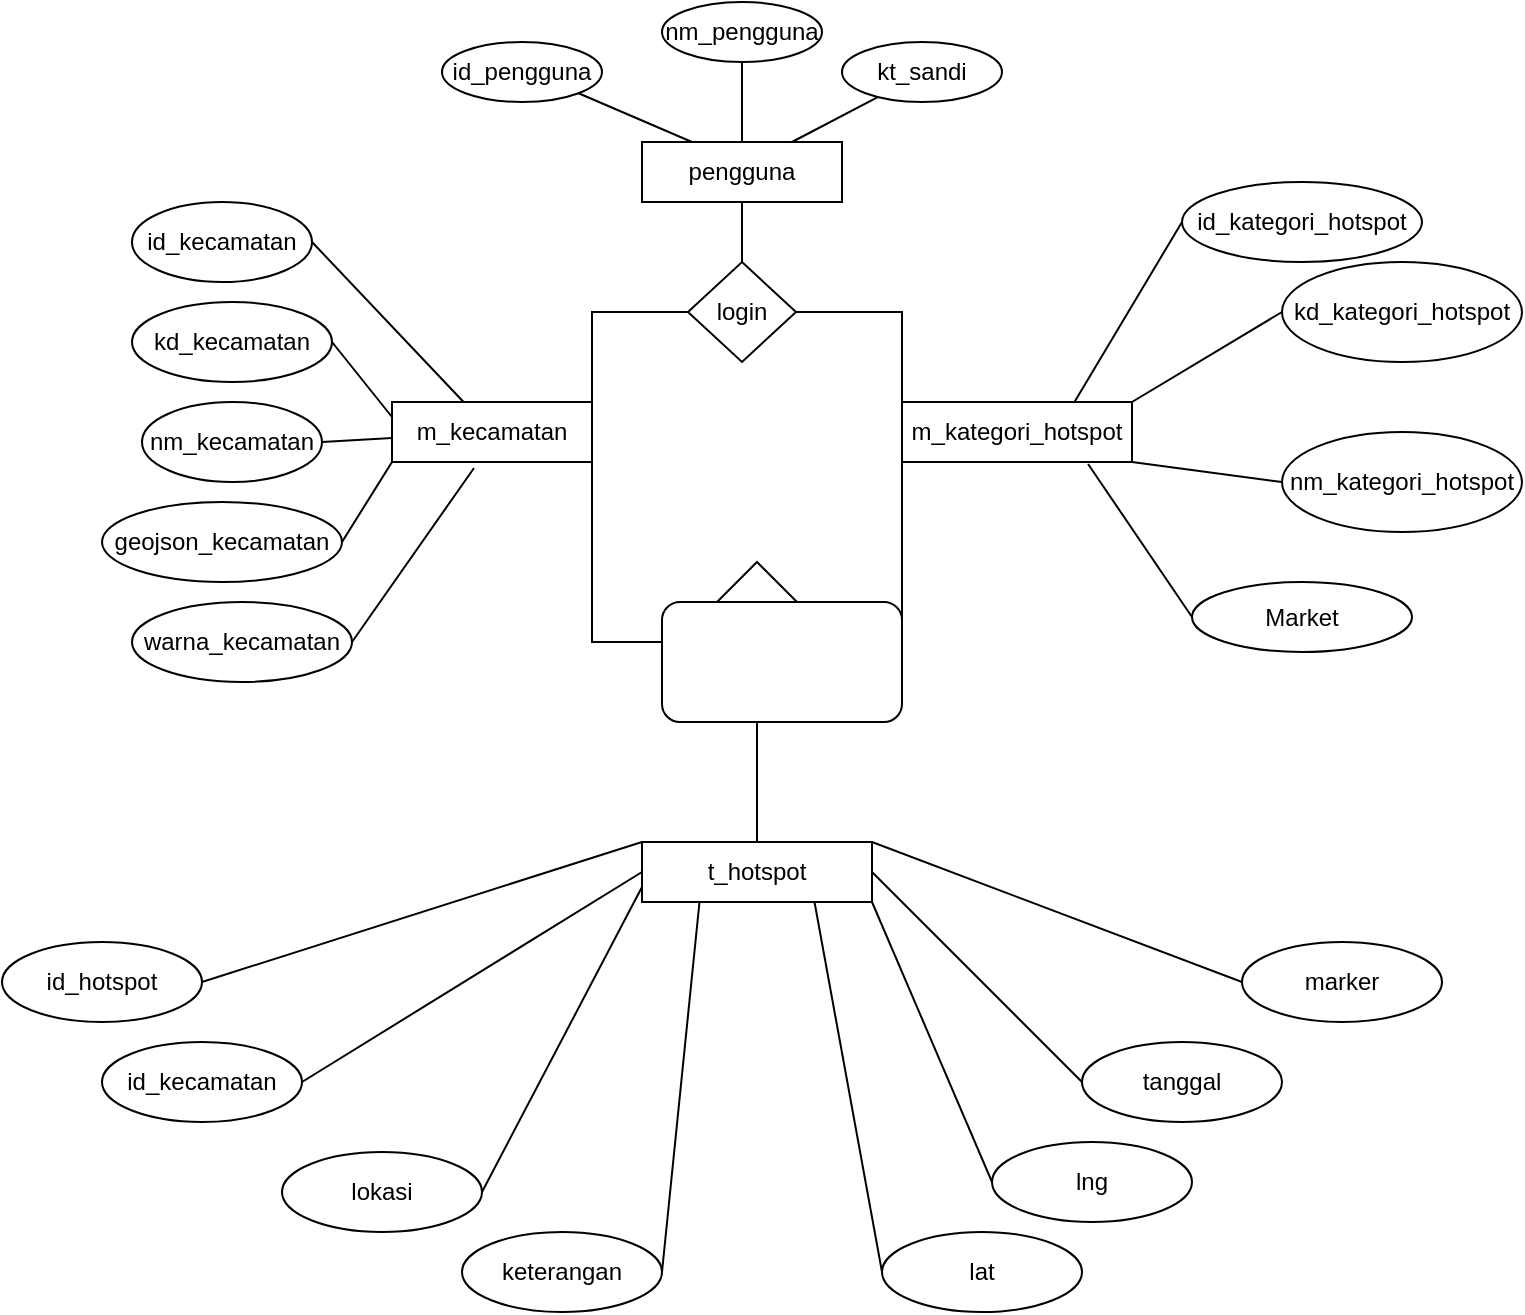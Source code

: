 <mxfile version="20.2.8" type="github">
  <diagram id="FhnmaERMxof0ddQNYHhR" name="Halaman-1">
    <mxGraphModel dx="1157" dy="1832" grid="1" gridSize="10" guides="1" tooltips="1" connect="1" arrows="1" fold="1" page="1" pageScale="1" pageWidth="827" pageHeight="1169" math="0" shadow="0">
      <root>
        <mxCell id="0" />
        <mxCell id="1" parent="0" />
        <mxCell id="m4msL5Y1Op4crRbXGLQl-36" style="edgeStyle=none;rounded=1;orthogonalLoop=1;jettySize=auto;html=1;exitX=0.5;exitY=1;exitDx=0;exitDy=0;entryX=0.5;entryY=0;entryDx=0;entryDy=0;endArrow=none;endFill=0;" parent="1" source="m4msL5Y1Op4crRbXGLQl-1" target="m4msL5Y1Op4crRbXGLQl-35" edge="1">
          <mxGeometry relative="1" as="geometry" />
        </mxCell>
        <mxCell id="m4msL5Y1Op4crRbXGLQl-1" value="pengguna" style="rounded=0;whiteSpace=wrap;html=1;" parent="1" vertex="1">
          <mxGeometry x="340" y="60" width="100" height="30" as="geometry" />
        </mxCell>
        <mxCell id="m4msL5Y1Op4crRbXGLQl-6" style="rounded=1;orthogonalLoop=1;jettySize=auto;html=1;exitX=1;exitY=1;exitDx=0;exitDy=0;entryX=0.25;entryY=0;entryDx=0;entryDy=0;endArrow=none;endFill=0;" parent="1" source="m4msL5Y1Op4crRbXGLQl-2" target="m4msL5Y1Op4crRbXGLQl-1" edge="1">
          <mxGeometry relative="1" as="geometry" />
        </mxCell>
        <mxCell id="m4msL5Y1Op4crRbXGLQl-2" value="id_pengguna" style="ellipse;whiteSpace=wrap;html=1;" parent="1" vertex="1">
          <mxGeometry x="240" y="10" width="80" height="30" as="geometry" />
        </mxCell>
        <mxCell id="m4msL5Y1Op4crRbXGLQl-7" style="orthogonalLoop=1;jettySize=auto;html=1;exitX=0.5;exitY=1;exitDx=0;exitDy=0;entryX=0.5;entryY=0;entryDx=0;entryDy=0;rounded=1;endArrow=none;endFill=0;" parent="1" source="m4msL5Y1Op4crRbXGLQl-3" target="m4msL5Y1Op4crRbXGLQl-1" edge="1">
          <mxGeometry relative="1" as="geometry" />
        </mxCell>
        <mxCell id="m4msL5Y1Op4crRbXGLQl-3" value="nm_pengguna" style="ellipse;whiteSpace=wrap;html=1;" parent="1" vertex="1">
          <mxGeometry x="350" y="-10" width="80" height="30" as="geometry" />
        </mxCell>
        <mxCell id="m4msL5Y1Op4crRbXGLQl-8" style="rounded=1;orthogonalLoop=1;jettySize=auto;html=1;exitX=0;exitY=1;exitDx=0;exitDy=0;entryX=0.75;entryY=0;entryDx=0;entryDy=0;endArrow=none;endFill=0;" parent="1" target="m4msL5Y1Op4crRbXGLQl-1" edge="1">
          <mxGeometry relative="1" as="geometry">
            <mxPoint x="461.716" y="35.607" as="sourcePoint" />
          </mxGeometry>
        </mxCell>
        <mxCell id="m4msL5Y1Op4crRbXGLQl-4" value="kt_sandi" style="ellipse;whiteSpace=wrap;html=1;" parent="1" vertex="1">
          <mxGeometry x="440" y="10" width="80" height="30" as="geometry" />
        </mxCell>
        <mxCell id="m4msL5Y1Op4crRbXGLQl-40" style="edgeStyle=orthogonalEdgeStyle;rounded=0;orthogonalLoop=1;jettySize=auto;html=1;exitX=1;exitY=1;exitDx=0;exitDy=0;entryX=0;entryY=0.5;entryDx=0;entryDy=0;endArrow=none;endFill=0;" parent="1" source="m4msL5Y1Op4crRbXGLQl-9" target="m4msL5Y1Op4crRbXGLQl-39" edge="1">
          <mxGeometry relative="1" as="geometry" />
        </mxCell>
        <mxCell id="m4msL5Y1Op4crRbXGLQl-9" value="m_kecamatan" style="rounded=0;whiteSpace=wrap;html=1;" parent="1" vertex="1">
          <mxGeometry x="215" y="190" width="100" height="30" as="geometry" />
        </mxCell>
        <mxCell id="m4msL5Y1Op4crRbXGLQl-41" style="edgeStyle=orthogonalEdgeStyle;rounded=0;orthogonalLoop=1;jettySize=auto;html=1;exitX=0;exitY=1;exitDx=0;exitDy=0;entryX=1;entryY=0.5;entryDx=0;entryDy=0;endArrow=none;endFill=0;" parent="1" source="m4msL5Y1Op4crRbXGLQl-10" target="m4msL5Y1Op4crRbXGLQl-39" edge="1">
          <mxGeometry relative="1" as="geometry" />
        </mxCell>
        <mxCell id="m4msL5Y1Op4crRbXGLQl-10" value="m_kategori_hotspot" style="rounded=0;whiteSpace=wrap;html=1;" parent="1" vertex="1">
          <mxGeometry x="470" y="190" width="115" height="30" as="geometry" />
        </mxCell>
        <mxCell id="m4msL5Y1Op4crRbXGLQl-18" style="edgeStyle=none;rounded=1;orthogonalLoop=1;jettySize=auto;html=1;exitX=1;exitY=0.5;exitDx=0;exitDy=0;entryX=0;entryY=0.25;entryDx=0;entryDy=0;endArrow=none;endFill=0;" parent="1" source="m4msL5Y1Op4crRbXGLQl-11" target="m4msL5Y1Op4crRbXGLQl-9" edge="1">
          <mxGeometry relative="1" as="geometry" />
        </mxCell>
        <mxCell id="m4msL5Y1Op4crRbXGLQl-11" value="kd_kecamatan" style="ellipse;whiteSpace=wrap;html=1;" parent="1" vertex="1">
          <mxGeometry x="85" y="140" width="100" height="40" as="geometry" />
        </mxCell>
        <mxCell id="m4msL5Y1Op4crRbXGLQl-19" style="edgeStyle=none;rounded=1;orthogonalLoop=1;jettySize=auto;html=1;exitX=1;exitY=0.5;exitDx=0;exitDy=0;endArrow=none;endFill=0;" parent="1" source="m4msL5Y1Op4crRbXGLQl-12" target="m4msL5Y1Op4crRbXGLQl-9" edge="1">
          <mxGeometry relative="1" as="geometry" />
        </mxCell>
        <mxCell id="m4msL5Y1Op4crRbXGLQl-12" value="nm_kecamatan" style="ellipse;whiteSpace=wrap;html=1;" parent="1" vertex="1">
          <mxGeometry x="90" y="190" width="90" height="40" as="geometry" />
        </mxCell>
        <mxCell id="m4msL5Y1Op4crRbXGLQl-20" style="edgeStyle=none;rounded=1;orthogonalLoop=1;jettySize=auto;html=1;exitX=1;exitY=0.5;exitDx=0;exitDy=0;entryX=0;entryY=1;entryDx=0;entryDy=0;endArrow=none;endFill=0;" parent="1" source="m4msL5Y1Op4crRbXGLQl-13" target="m4msL5Y1Op4crRbXGLQl-9" edge="1">
          <mxGeometry relative="1" as="geometry" />
        </mxCell>
        <mxCell id="m4msL5Y1Op4crRbXGLQl-13" value="geojson_kecamatan" style="ellipse;whiteSpace=wrap;html=1;" parent="1" vertex="1">
          <mxGeometry x="70" y="240" width="120" height="40" as="geometry" />
        </mxCell>
        <mxCell id="m4msL5Y1Op4crRbXGLQl-21" style="edgeStyle=none;rounded=1;orthogonalLoop=1;jettySize=auto;html=1;exitX=1;exitY=0.5;exitDx=0;exitDy=0;entryX=0.41;entryY=1.1;entryDx=0;entryDy=0;entryPerimeter=0;endArrow=none;endFill=0;" parent="1" source="m4msL5Y1Op4crRbXGLQl-14" target="m4msL5Y1Op4crRbXGLQl-9" edge="1">
          <mxGeometry relative="1" as="geometry" />
        </mxCell>
        <mxCell id="m4msL5Y1Op4crRbXGLQl-14" value="warna_kecamatan" style="ellipse;whiteSpace=wrap;html=1;" parent="1" vertex="1">
          <mxGeometry x="85" y="290" width="110" height="40" as="geometry" />
        </mxCell>
        <mxCell id="m4msL5Y1Op4crRbXGLQl-17" style="edgeStyle=none;rounded=1;orthogonalLoop=1;jettySize=auto;html=1;exitX=1;exitY=0.5;exitDx=0;exitDy=0;endArrow=none;endFill=0;" parent="1" source="m4msL5Y1Op4crRbXGLQl-15" target="m4msL5Y1Op4crRbXGLQl-9" edge="1">
          <mxGeometry relative="1" as="geometry" />
        </mxCell>
        <mxCell id="m4msL5Y1Op4crRbXGLQl-15" value="id_kecamatan" style="ellipse;whiteSpace=wrap;html=1;" parent="1" vertex="1">
          <mxGeometry x="85" y="90" width="90" height="40" as="geometry" />
        </mxCell>
        <mxCell id="m4msL5Y1Op4crRbXGLQl-29" style="edgeStyle=none;rounded=1;orthogonalLoop=1;jettySize=auto;html=1;exitX=0;exitY=0.5;exitDx=0;exitDy=0;entryX=0.75;entryY=0;entryDx=0;entryDy=0;endArrow=none;endFill=0;" parent="1" source="m4msL5Y1Op4crRbXGLQl-25" target="m4msL5Y1Op4crRbXGLQl-10" edge="1">
          <mxGeometry relative="1" as="geometry" />
        </mxCell>
        <mxCell id="m4msL5Y1Op4crRbXGLQl-25" value="id_kategori_hotspot" style="ellipse;whiteSpace=wrap;html=1;" parent="1" vertex="1">
          <mxGeometry x="610" y="80" width="120" height="40" as="geometry" />
        </mxCell>
        <mxCell id="m4msL5Y1Op4crRbXGLQl-30" style="edgeStyle=none;rounded=1;orthogonalLoop=1;jettySize=auto;html=1;exitX=0;exitY=0.5;exitDx=0;exitDy=0;entryX=1;entryY=0;entryDx=0;entryDy=0;endArrow=none;endFill=0;" parent="1" source="m4msL5Y1Op4crRbXGLQl-26" target="m4msL5Y1Op4crRbXGLQl-10" edge="1">
          <mxGeometry relative="1" as="geometry" />
        </mxCell>
        <mxCell id="m4msL5Y1Op4crRbXGLQl-26" value="kd_kategori_hotspot" style="ellipse;whiteSpace=wrap;html=1;" parent="1" vertex="1">
          <mxGeometry x="660" y="120" width="120" height="50" as="geometry" />
        </mxCell>
        <mxCell id="m4msL5Y1Op4crRbXGLQl-31" style="edgeStyle=none;rounded=1;orthogonalLoop=1;jettySize=auto;html=1;exitX=0;exitY=0.5;exitDx=0;exitDy=0;entryX=1;entryY=1;entryDx=0;entryDy=0;endArrow=none;endFill=0;" parent="1" source="m4msL5Y1Op4crRbXGLQl-27" target="m4msL5Y1Op4crRbXGLQl-10" edge="1">
          <mxGeometry relative="1" as="geometry" />
        </mxCell>
        <mxCell id="m4msL5Y1Op4crRbXGLQl-27" value="nm_kategori_hotspot" style="ellipse;whiteSpace=wrap;html=1;" parent="1" vertex="1">
          <mxGeometry x="660" y="205" width="120" height="50" as="geometry" />
        </mxCell>
        <mxCell id="m4msL5Y1Op4crRbXGLQl-32" style="edgeStyle=none;rounded=1;orthogonalLoop=1;jettySize=auto;html=1;exitX=0;exitY=0.5;exitDx=0;exitDy=0;entryX=0.809;entryY=1.033;entryDx=0;entryDy=0;entryPerimeter=0;endArrow=none;endFill=0;" parent="1" source="m4msL5Y1Op4crRbXGLQl-28" target="m4msL5Y1Op4crRbXGLQl-10" edge="1">
          <mxGeometry relative="1" as="geometry" />
        </mxCell>
        <mxCell id="m4msL5Y1Op4crRbXGLQl-28" value="Market" style="ellipse;whiteSpace=wrap;html=1;" parent="1" vertex="1">
          <mxGeometry x="615" y="280" width="110" height="35" as="geometry" />
        </mxCell>
        <mxCell id="m4msL5Y1Op4crRbXGLQl-33" value="t_hotspot" style="rounded=0;whiteSpace=wrap;html=1;" parent="1" vertex="1">
          <mxGeometry x="340" y="410" width="115" height="30" as="geometry" />
        </mxCell>
        <mxCell id="m4msL5Y1Op4crRbXGLQl-37" style="edgeStyle=orthogonalEdgeStyle;rounded=0;orthogonalLoop=1;jettySize=auto;html=1;exitX=0;exitY=0.5;exitDx=0;exitDy=0;entryX=1;entryY=0;entryDx=0;entryDy=0;endArrow=none;endFill=0;" parent="1" source="m4msL5Y1Op4crRbXGLQl-35" target="m4msL5Y1Op4crRbXGLQl-9" edge="1">
          <mxGeometry relative="1" as="geometry" />
        </mxCell>
        <mxCell id="m4msL5Y1Op4crRbXGLQl-38" style="edgeStyle=orthogonalEdgeStyle;rounded=0;orthogonalLoop=1;jettySize=auto;html=1;exitX=1;exitY=0.5;exitDx=0;exitDy=0;entryX=0;entryY=0.25;entryDx=0;entryDy=0;endArrow=none;endFill=0;" parent="1" source="m4msL5Y1Op4crRbXGLQl-35" target="m4msL5Y1Op4crRbXGLQl-10" edge="1">
          <mxGeometry relative="1" as="geometry">
            <Array as="points">
              <mxPoint x="470" y="145" />
            </Array>
          </mxGeometry>
        </mxCell>
        <mxCell id="m4msL5Y1Op4crRbXGLQl-35" value="login" style="rhombus;whiteSpace=wrap;html=1;" parent="1" vertex="1">
          <mxGeometry x="363" y="120" width="54" height="50" as="geometry" />
        </mxCell>
        <mxCell id="m4msL5Y1Op4crRbXGLQl-43" style="edgeStyle=orthogonalEdgeStyle;rounded=0;orthogonalLoop=1;jettySize=auto;html=1;exitX=0.5;exitY=1;exitDx=0;exitDy=0;entryX=0.5;entryY=0;entryDx=0;entryDy=0;endArrow=none;endFill=0;" parent="1" source="m4msL5Y1Op4crRbXGLQl-39" target="m4msL5Y1Op4crRbXGLQl-33" edge="1">
          <mxGeometry relative="1" as="geometry" />
        </mxCell>
        <mxCell id="m4msL5Y1Op4crRbXGLQl-39" value="simpan data" style="rhombus;whiteSpace=wrap;html=1;" parent="1" vertex="1">
          <mxGeometry x="357.5" y="270" width="80" height="80" as="geometry" />
        </mxCell>
        <mxCell id="m4msL5Y1Op4crRbXGLQl-55" style="edgeStyle=none;rounded=0;orthogonalLoop=1;jettySize=auto;html=1;exitX=0;exitY=0.5;exitDx=0;exitDy=0;entryX=1;entryY=0;entryDx=0;entryDy=0;endArrow=none;endFill=0;" parent="1" source="m4msL5Y1Op4crRbXGLQl-44" target="m4msL5Y1Op4crRbXGLQl-33" edge="1">
          <mxGeometry relative="1" as="geometry" />
        </mxCell>
        <mxCell id="m4msL5Y1Op4crRbXGLQl-44" value="marker" style="ellipse;whiteSpace=wrap;html=1;" parent="1" vertex="1">
          <mxGeometry x="640" y="460" width="100" height="40" as="geometry" />
        </mxCell>
        <mxCell id="m4msL5Y1Op4crRbXGLQl-52" style="rounded=0;orthogonalLoop=1;jettySize=auto;html=1;exitX=1;exitY=0.5;exitDx=0;exitDy=0;entryX=0;entryY=0;entryDx=0;entryDy=0;endArrow=none;endFill=0;" parent="1" source="m4msL5Y1Op4crRbXGLQl-45" target="m4msL5Y1Op4crRbXGLQl-33" edge="1">
          <mxGeometry relative="1" as="geometry" />
        </mxCell>
        <mxCell id="m4msL5Y1Op4crRbXGLQl-45" value="id_hotspot" style="ellipse;whiteSpace=wrap;html=1;" parent="1" vertex="1">
          <mxGeometry x="20" y="460" width="100" height="40" as="geometry" />
        </mxCell>
        <mxCell id="m4msL5Y1Op4crRbXGLQl-53" style="edgeStyle=none;rounded=0;orthogonalLoop=1;jettySize=auto;html=1;exitX=1;exitY=0.5;exitDx=0;exitDy=0;entryX=0;entryY=0.5;entryDx=0;entryDy=0;endArrow=none;endFill=0;" parent="1" source="m4msL5Y1Op4crRbXGLQl-46" target="m4msL5Y1Op4crRbXGLQl-33" edge="1">
          <mxGeometry relative="1" as="geometry" />
        </mxCell>
        <mxCell id="m4msL5Y1Op4crRbXGLQl-46" value="id_kecamatan" style="ellipse;whiteSpace=wrap;html=1;" parent="1" vertex="1">
          <mxGeometry x="70" y="510" width="100" height="40" as="geometry" />
        </mxCell>
        <mxCell id="m4msL5Y1Op4crRbXGLQl-54" style="edgeStyle=none;rounded=0;orthogonalLoop=1;jettySize=auto;html=1;exitX=1;exitY=0.5;exitDx=0;exitDy=0;entryX=0;entryY=0.75;entryDx=0;entryDy=0;endArrow=none;endFill=0;" parent="1" source="m4msL5Y1Op4crRbXGLQl-47" target="m4msL5Y1Op4crRbXGLQl-33" edge="1">
          <mxGeometry relative="1" as="geometry" />
        </mxCell>
        <mxCell id="m4msL5Y1Op4crRbXGLQl-47" value="lokasi" style="ellipse;whiteSpace=wrap;html=1;" parent="1" vertex="1">
          <mxGeometry x="160" y="565" width="100" height="40" as="geometry" />
        </mxCell>
        <mxCell id="m4msL5Y1Op4crRbXGLQl-58" style="edgeStyle=none;rounded=0;orthogonalLoop=1;jettySize=auto;html=1;exitX=1;exitY=0.5;exitDx=0;exitDy=0;entryX=0.25;entryY=1;entryDx=0;entryDy=0;endArrow=none;endFill=0;" parent="1" source="m4msL5Y1Op4crRbXGLQl-48" target="m4msL5Y1Op4crRbXGLQl-33" edge="1">
          <mxGeometry relative="1" as="geometry" />
        </mxCell>
        <mxCell id="m4msL5Y1Op4crRbXGLQl-48" value="keterangan" style="ellipse;whiteSpace=wrap;html=1;" parent="1" vertex="1">
          <mxGeometry x="250" y="605" width="100" height="40" as="geometry" />
        </mxCell>
        <mxCell id="m4msL5Y1Op4crRbXGLQl-59" style="edgeStyle=none;rounded=0;orthogonalLoop=1;jettySize=auto;html=1;exitX=0;exitY=0.5;exitDx=0;exitDy=0;entryX=0.75;entryY=1;entryDx=0;entryDy=0;endArrow=none;endFill=0;" parent="1" source="m4msL5Y1Op4crRbXGLQl-49" target="m4msL5Y1Op4crRbXGLQl-33" edge="1">
          <mxGeometry relative="1" as="geometry" />
        </mxCell>
        <mxCell id="m4msL5Y1Op4crRbXGLQl-49" value="lat" style="ellipse;whiteSpace=wrap;html=1;" parent="1" vertex="1">
          <mxGeometry x="460" y="605" width="100" height="40" as="geometry" />
        </mxCell>
        <mxCell id="m4msL5Y1Op4crRbXGLQl-57" style="edgeStyle=none;rounded=0;orthogonalLoop=1;jettySize=auto;html=1;exitX=0;exitY=0.5;exitDx=0;exitDy=0;entryX=1;entryY=1;entryDx=0;entryDy=0;endArrow=none;endFill=0;" parent="1" source="m4msL5Y1Op4crRbXGLQl-50" target="m4msL5Y1Op4crRbXGLQl-33" edge="1">
          <mxGeometry relative="1" as="geometry" />
        </mxCell>
        <mxCell id="m4msL5Y1Op4crRbXGLQl-50" value="lng" style="ellipse;whiteSpace=wrap;html=1;" parent="1" vertex="1">
          <mxGeometry x="515" y="560" width="100" height="40" as="geometry" />
        </mxCell>
        <mxCell id="m4msL5Y1Op4crRbXGLQl-56" style="edgeStyle=none;rounded=0;orthogonalLoop=1;jettySize=auto;html=1;exitX=0;exitY=0.5;exitDx=0;exitDy=0;entryX=1;entryY=0.5;entryDx=0;entryDy=0;endArrow=none;endFill=0;" parent="1" source="m4msL5Y1Op4crRbXGLQl-51" target="m4msL5Y1Op4crRbXGLQl-33" edge="1">
          <mxGeometry relative="1" as="geometry" />
        </mxCell>
        <mxCell id="m4msL5Y1Op4crRbXGLQl-51" value="tanggal" style="ellipse;whiteSpace=wrap;html=1;" parent="1" vertex="1">
          <mxGeometry x="560" y="510" width="100" height="40" as="geometry" />
        </mxCell>
        <mxCell id="sAXC5Ejfo2N0Ft8KgXW0-1" value="" style="rounded=1;whiteSpace=wrap;html=1;" vertex="1" parent="1">
          <mxGeometry x="350" y="290" width="120" height="60" as="geometry" />
        </mxCell>
      </root>
    </mxGraphModel>
  </diagram>
</mxfile>
